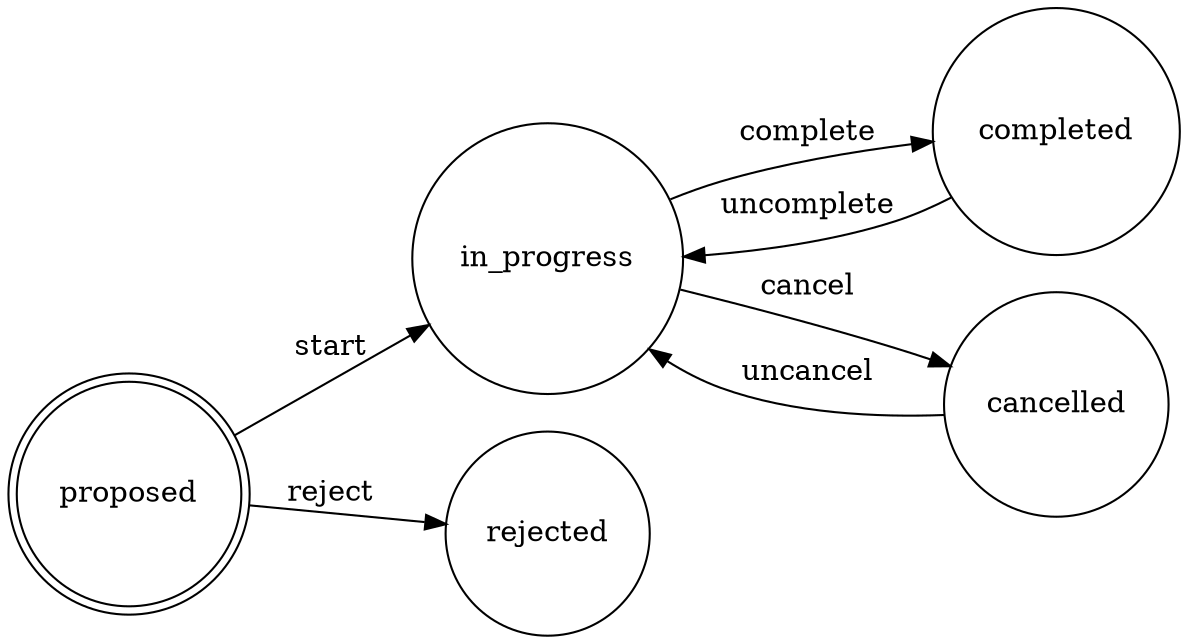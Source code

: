 digraph journeys_state_machine {
    rankdir=LR;
    size="8,5"

    node [shape = doublecircle]; proposed;
    node [shape = circle];

    proposed -> in_progress [label = "start"];
    proposed -> rejected [label = "reject"];

    in_progress -> completed [label = "complete"];
    completed -> in_progress [label = "uncomplete"];

    in_progress -> cancelled [label = "cancel"];
    cancelled -> in_progress [label = "uncancel"];
}
